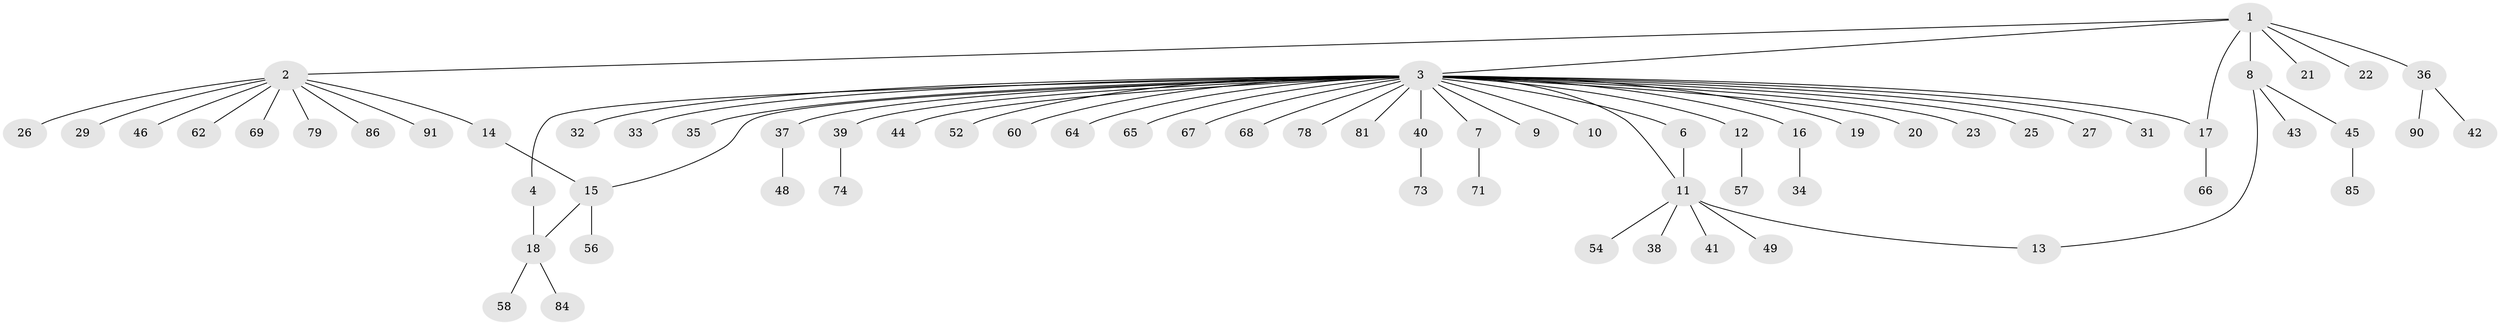 // original degree distribution, {8: 0.02197802197802198, 7: 0.01098901098901099, 34: 0.01098901098901099, 2: 0.1978021978021978, 5: 0.02197802197802198, 3: 0.08791208791208792, 4: 0.02197802197802198, 1: 0.6263736263736264}
// Generated by graph-tools (version 1.1) at 2025/11/02/27/25 16:11:15]
// undirected, 68 vertices, 72 edges
graph export_dot {
graph [start="1"]
  node [color=gray90,style=filled];
  1 [super="+83"];
  2 [super="+5"];
  3 [super="+70"];
  4;
  6 [super="+30"];
  7;
  8;
  9;
  10;
  11 [super="+50"];
  12 [super="+55"];
  13 [super="+24"];
  14;
  15 [super="+87"];
  16 [super="+53"];
  17;
  18 [super="+89"];
  19 [super="+82"];
  20 [super="+28"];
  21;
  22 [super="+88"];
  23;
  25;
  26;
  27 [super="+61"];
  29;
  31;
  32 [super="+80"];
  33;
  34 [super="+51"];
  35;
  36 [super="+47"];
  37;
  38;
  39 [super="+75"];
  40;
  41 [super="+77"];
  42;
  43;
  44 [super="+76"];
  45 [super="+63"];
  46;
  48 [super="+72"];
  49;
  52;
  54;
  56 [super="+59"];
  57;
  58;
  60;
  62;
  64;
  65;
  66;
  67;
  68;
  69;
  71;
  73;
  74;
  78;
  79;
  81;
  84;
  85;
  86;
  90;
  91;
  1 -- 2;
  1 -- 3;
  1 -- 8;
  1 -- 17;
  1 -- 21;
  1 -- 22;
  1 -- 36;
  2 -- 14;
  2 -- 26;
  2 -- 29;
  2 -- 46;
  2 -- 62;
  2 -- 69;
  2 -- 86;
  2 -- 91;
  2 -- 79;
  3 -- 4;
  3 -- 6;
  3 -- 7;
  3 -- 9;
  3 -- 10;
  3 -- 11;
  3 -- 12;
  3 -- 15;
  3 -- 16;
  3 -- 17;
  3 -- 19;
  3 -- 20 [weight=2];
  3 -- 23;
  3 -- 25;
  3 -- 27;
  3 -- 31;
  3 -- 32;
  3 -- 33;
  3 -- 35;
  3 -- 37;
  3 -- 39;
  3 -- 40;
  3 -- 44;
  3 -- 52;
  3 -- 60;
  3 -- 64;
  3 -- 65;
  3 -- 67;
  3 -- 68;
  3 -- 78;
  3 -- 81;
  4 -- 18;
  6 -- 11;
  7 -- 71;
  8 -- 43;
  8 -- 45;
  8 -- 13;
  11 -- 13;
  11 -- 38;
  11 -- 41;
  11 -- 49;
  11 -- 54;
  12 -- 57;
  14 -- 15;
  15 -- 56;
  15 -- 18;
  16 -- 34;
  17 -- 66;
  18 -- 58;
  18 -- 84;
  36 -- 42;
  36 -- 90;
  37 -- 48;
  39 -- 74;
  40 -- 73;
  45 -- 85;
}
